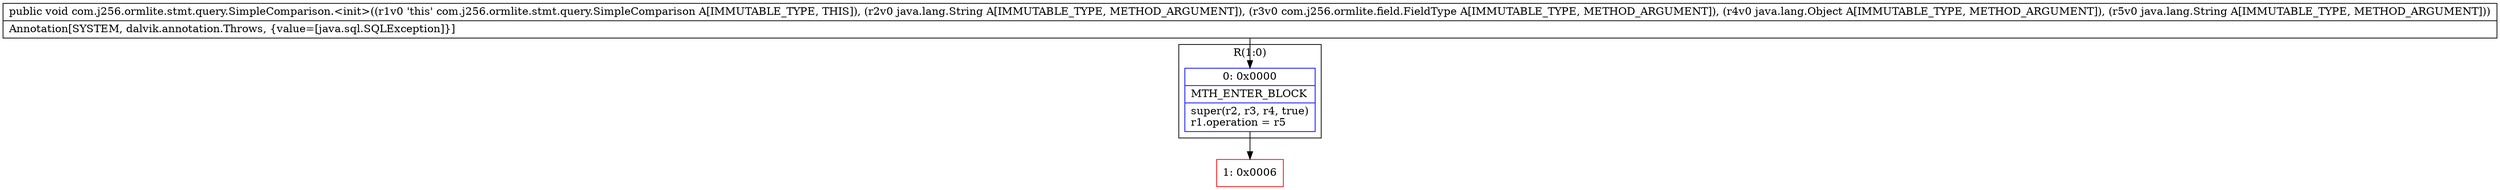 digraph "CFG forcom.j256.ormlite.stmt.query.SimpleComparison.\<init\>(Ljava\/lang\/String;Lcom\/j256\/ormlite\/field\/FieldType;Ljava\/lang\/Object;Ljava\/lang\/String;)V" {
subgraph cluster_Region_1114579718 {
label = "R(1:0)";
node [shape=record,color=blue];
Node_0 [shape=record,label="{0\:\ 0x0000|MTH_ENTER_BLOCK\l|super(r2, r3, r4, true)\lr1.operation = r5\l}"];
}
Node_1 [shape=record,color=red,label="{1\:\ 0x0006}"];
MethodNode[shape=record,label="{public void com.j256.ormlite.stmt.query.SimpleComparison.\<init\>((r1v0 'this' com.j256.ormlite.stmt.query.SimpleComparison A[IMMUTABLE_TYPE, THIS]), (r2v0 java.lang.String A[IMMUTABLE_TYPE, METHOD_ARGUMENT]), (r3v0 com.j256.ormlite.field.FieldType A[IMMUTABLE_TYPE, METHOD_ARGUMENT]), (r4v0 java.lang.Object A[IMMUTABLE_TYPE, METHOD_ARGUMENT]), (r5v0 java.lang.String A[IMMUTABLE_TYPE, METHOD_ARGUMENT]))  | Annotation[SYSTEM, dalvik.annotation.Throws, \{value=[java.sql.SQLException]\}]\l}"];
MethodNode -> Node_0;
Node_0 -> Node_1;
}

